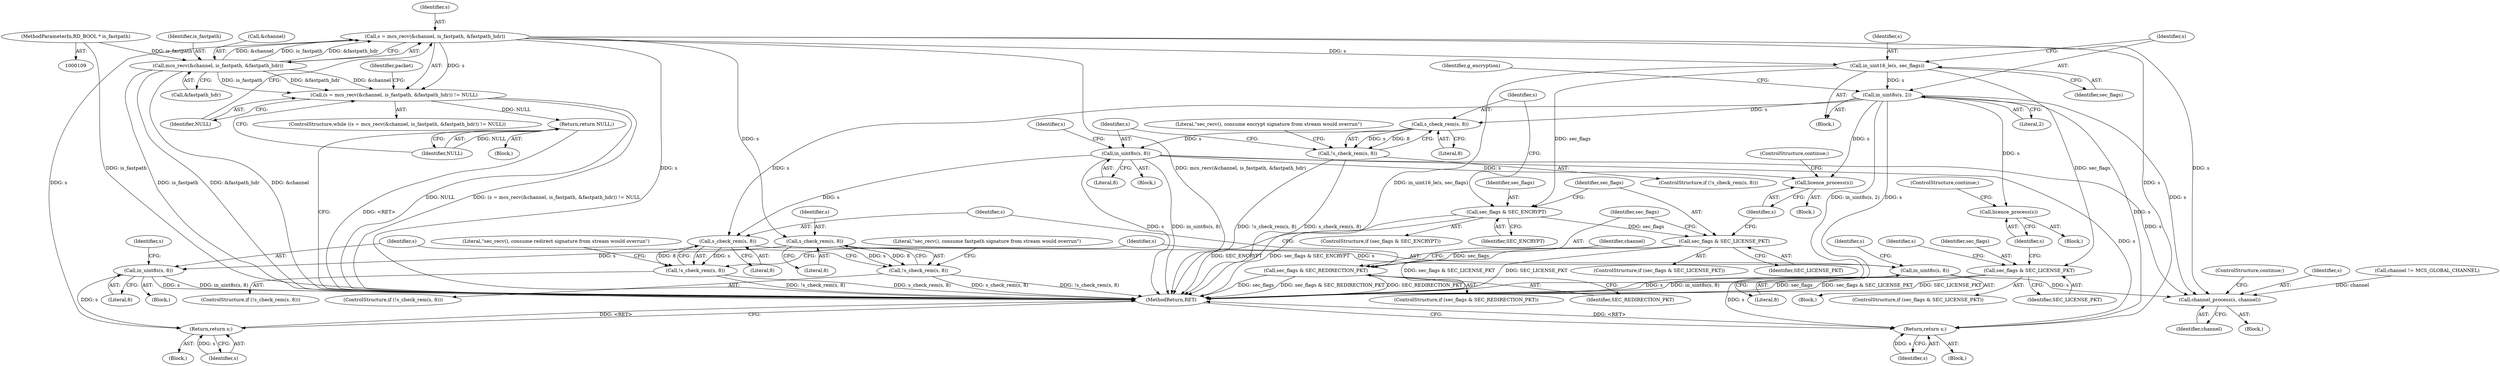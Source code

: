 digraph "0_rdesktop_4dca546d04321a610c1835010b5dad85163b65e1_16@API" {
"1000120" [label="(Call,s = mcs_recv(&channel, is_fastpath, &fastpath_hdr))"];
"1000122" [label="(Call,mcs_recv(&channel, is_fastpath, &fastpath_hdr))"];
"1000110" [label="(MethodParameterIn,RD_BOOL * is_fastpath)"];
"1000119" [label="(Call,(s = mcs_recv(&channel, is_fastpath, &fastpath_hdr)) != NULL)"];
"1000381" [label="(Return,return NULL;)"];
"1000154" [label="(Call,s_check_rem(s, 8))"];
"1000153" [label="(Call,!s_check_rem(s, 8))"];
"1000162" [label="(Call,in_uint8s(s, 8))"];
"1000176" [label="(Return,return s;)"];
"1000187" [label="(Call,in_uint16_le(s, sec_flags))"];
"1000190" [label="(Call,in_uint8s(s, 2))"];
"1000203" [label="(Call,s_check_rem(s, 8))"];
"1000202" [label="(Call,!s_check_rem(s, 8))"];
"1000211" [label="(Call,in_uint8s(s, 8))"];
"1000230" [label="(Call,licence_process(s))"];
"1000241" [label="(Call,s_check_rem(s, 8))"];
"1000240" [label="(Call,!s_check_rem(s, 8))"];
"1000249" [label="(Call,in_uint8s(s, 8))"];
"1000375" [label="(Call,channel_process(s, channel))"];
"1000379" [label="(Return,return s;)"];
"1000362" [label="(Call,licence_process(s))"];
"1000197" [label="(Call,sec_flags & SEC_ENCRYPT)"];
"1000226" [label="(Call,sec_flags & SEC_LICENSE_PKT)"];
"1000234" [label="(Call,sec_flags & SEC_REDIRECTION_PKT)"];
"1000358" [label="(Call,sec_flags & SEC_LICENSE_PKT)"];
"1000251" [label="(Literal,8)"];
"1000228" [label="(Identifier,SEC_LICENSE_PKT)"];
"1000364" [label="(ControlStructure,continue;)"];
"1000139" [label="(Block,)"];
"1000192" [label="(Literal,2)"];
"1000213" [label="(Literal,8)"];
"1000189" [label="(Identifier,sec_flags)"];
"1000249" [label="(Call,in_uint8s(s, 8))"];
"1000378" [label="(ControlStructure,continue;)"];
"1000202" [label="(Call,!s_check_rem(s, 8))"];
"1000121" [label="(Identifier,s)"];
"1000376" [label="(Identifier,s)"];
"1000151" [label="(Block,)"];
"1000122" [label="(Call,mcs_recv(&channel, is_fastpath, &fastpath_hdr))"];
"1000212" [label="(Identifier,s)"];
"1000201" [label="(ControlStructure,if (!s_check_rem(s, 8)))"];
"1000163" [label="(Identifier,s)"];
"1000164" [label="(Literal,8)"];
"1000186" [label="(Block,)"];
"1000250" [label="(Identifier,s)"];
"1000380" [label="(Identifier,s)"];
"1000162" [label="(Call,in_uint8s(s, 8))"];
"1000229" [label="(Block,)"];
"1000226" [label="(Call,sec_flags & SEC_LICENSE_PKT)"];
"1000208" [label="(Literal,\"sec_recv(), consume encrypt signature from stream would overrun\")"];
"1000198" [label="(Identifier,sec_flags)"];
"1000363" [label="(Identifier,s)"];
"1000125" [label="(Identifier,is_fastpath)"];
"1000129" [label="(Block,)"];
"1000203" [label="(Call,s_check_rem(s, 8))"];
"1000231" [label="(Identifier,s)"];
"1000371" [label="(Call,channel != MCS_GLOBAL_CHANNEL)"];
"1000243" [label="(Literal,8)"];
"1000153" [label="(Call,!s_check_rem(s, 8))"];
"1000358" [label="(Call,sec_flags & SEC_LICENSE_PKT)"];
"1000196" [label="(ControlStructure,if (sec_flags & SEC_ENCRYPT))"];
"1000131" [label="(Identifier,packet)"];
"1000379" [label="(Return,return s;)"];
"1000191" [label="(Identifier,s)"];
"1000111" [label="(Block,)"];
"1000375" [label="(Call,channel_process(s, channel))"];
"1000227" [label="(Identifier,sec_flags)"];
"1000383" [label="(MethodReturn,RET)"];
"1000194" [label="(Identifier,g_encryption)"];
"1000360" [label="(Identifier,SEC_LICENSE_PKT)"];
"1000110" [label="(MethodParameterIn,RD_BOOL * is_fastpath)"];
"1000177" [label="(Identifier,s)"];
"1000367" [label="(Identifier,s)"];
"1000236" [label="(Identifier,SEC_REDIRECTION_PKT)"];
"1000159" [label="(Literal,\"sec_recv(), consume fastpath signature from stream would overrun\")"];
"1000167" [label="(Identifier,s)"];
"1000190" [label="(Call,in_uint8s(s, 2))"];
"1000237" [label="(Block,)"];
"1000382" [label="(Identifier,NULL)"];
"1000187" [label="(Call,in_uint16_le(s, sec_flags))"];
"1000188" [label="(Identifier,s)"];
"1000230" [label="(Call,licence_process(s))"];
"1000152" [label="(ControlStructure,if (!s_check_rem(s, 8)))"];
"1000204" [label="(Identifier,s)"];
"1000118" [label="(ControlStructure,while ((s = mcs_recv(&channel, is_fastpath, &fastpath_hdr)) != NULL))"];
"1000156" [label="(Literal,8)"];
"1000242" [label="(Identifier,s)"];
"1000357" [label="(ControlStructure,if (sec_flags & SEC_LICENSE_PKT))"];
"1000235" [label="(Identifier,sec_flags)"];
"1000199" [label="(Identifier,SEC_ENCRYPT)"];
"1000359" [label="(Identifier,sec_flags)"];
"1000234" [label="(Call,sec_flags & SEC_REDIRECTION_PKT)"];
"1000120" [label="(Call,s = mcs_recv(&channel, is_fastpath, &fastpath_hdr))"];
"1000205" [label="(Literal,8)"];
"1000381" [label="(Return,return NULL;)"];
"1000232" [label="(ControlStructure,continue;)"];
"1000126" [label="(Call,&fastpath_hdr)"];
"1000246" [label="(Literal,\"sec_recv(), consume redirect signature from stream would overrun\")"];
"1000154" [label="(Call,s_check_rem(s, 8))"];
"1000233" [label="(ControlStructure,if (sec_flags & SEC_REDIRECTION_PKT))"];
"1000155" [label="(Identifier,s)"];
"1000128" [label="(Identifier,NULL)"];
"1000216" [label="(Identifier,s)"];
"1000240" [label="(Call,!s_check_rem(s, 8))"];
"1000119" [label="(Call,(s = mcs_recv(&channel, is_fastpath, &fastpath_hdr)) != NULL)"];
"1000176" [label="(Return,return s;)"];
"1000197" [label="(Call,sec_flags & SEC_ENCRYPT)"];
"1000372" [label="(Identifier,channel)"];
"1000254" [label="(Identifier,s)"];
"1000225" [label="(ControlStructure,if (sec_flags & SEC_LICENSE_PKT))"];
"1000241" [label="(Call,s_check_rem(s, 8))"];
"1000200" [label="(Block,)"];
"1000239" [label="(ControlStructure,if (!s_check_rem(s, 8)))"];
"1000377" [label="(Identifier,channel)"];
"1000123" [label="(Call,&channel)"];
"1000362" [label="(Call,licence_process(s))"];
"1000374" [label="(Block,)"];
"1000211" [label="(Call,in_uint8s(s, 8))"];
"1000361" [label="(Block,)"];
"1000120" -> "1000119"  [label="AST: "];
"1000120" -> "1000122"  [label="CFG: "];
"1000121" -> "1000120"  [label="AST: "];
"1000122" -> "1000120"  [label="AST: "];
"1000128" -> "1000120"  [label="CFG: "];
"1000120" -> "1000383"  [label="DDG: s"];
"1000120" -> "1000383"  [label="DDG: mcs_recv(&channel, is_fastpath, &fastpath_hdr)"];
"1000120" -> "1000119"  [label="DDG: s"];
"1000122" -> "1000120"  [label="DDG: &channel"];
"1000122" -> "1000120"  [label="DDG: is_fastpath"];
"1000122" -> "1000120"  [label="DDG: &fastpath_hdr"];
"1000120" -> "1000154"  [label="DDG: s"];
"1000120" -> "1000176"  [label="DDG: s"];
"1000120" -> "1000187"  [label="DDG: s"];
"1000120" -> "1000375"  [label="DDG: s"];
"1000120" -> "1000379"  [label="DDG: s"];
"1000122" -> "1000126"  [label="CFG: "];
"1000123" -> "1000122"  [label="AST: "];
"1000125" -> "1000122"  [label="AST: "];
"1000126" -> "1000122"  [label="AST: "];
"1000122" -> "1000383"  [label="DDG: is_fastpath"];
"1000122" -> "1000383"  [label="DDG: &fastpath_hdr"];
"1000122" -> "1000383"  [label="DDG: &channel"];
"1000122" -> "1000119"  [label="DDG: &channel"];
"1000122" -> "1000119"  [label="DDG: is_fastpath"];
"1000122" -> "1000119"  [label="DDG: &fastpath_hdr"];
"1000110" -> "1000122"  [label="DDG: is_fastpath"];
"1000110" -> "1000109"  [label="AST: "];
"1000110" -> "1000383"  [label="DDG: is_fastpath"];
"1000119" -> "1000118"  [label="AST: "];
"1000119" -> "1000128"  [label="CFG: "];
"1000128" -> "1000119"  [label="AST: "];
"1000131" -> "1000119"  [label="CFG: "];
"1000382" -> "1000119"  [label="CFG: "];
"1000119" -> "1000383"  [label="DDG: NULL"];
"1000119" -> "1000383"  [label="DDG: (s = mcs_recv(&channel, is_fastpath, &fastpath_hdr)) != NULL"];
"1000119" -> "1000381"  [label="DDG: NULL"];
"1000381" -> "1000111"  [label="AST: "];
"1000381" -> "1000382"  [label="CFG: "];
"1000382" -> "1000381"  [label="AST: "];
"1000383" -> "1000381"  [label="CFG: "];
"1000381" -> "1000383"  [label="DDG: <RET>"];
"1000382" -> "1000381"  [label="DDG: NULL"];
"1000154" -> "1000153"  [label="AST: "];
"1000154" -> "1000156"  [label="CFG: "];
"1000155" -> "1000154"  [label="AST: "];
"1000156" -> "1000154"  [label="AST: "];
"1000153" -> "1000154"  [label="CFG: "];
"1000154" -> "1000153"  [label="DDG: s"];
"1000154" -> "1000153"  [label="DDG: 8"];
"1000154" -> "1000162"  [label="DDG: s"];
"1000153" -> "1000152"  [label="AST: "];
"1000159" -> "1000153"  [label="CFG: "];
"1000163" -> "1000153"  [label="CFG: "];
"1000153" -> "1000383"  [label="DDG: !s_check_rem(s, 8)"];
"1000153" -> "1000383"  [label="DDG: s_check_rem(s, 8)"];
"1000162" -> "1000151"  [label="AST: "];
"1000162" -> "1000164"  [label="CFG: "];
"1000163" -> "1000162"  [label="AST: "];
"1000164" -> "1000162"  [label="AST: "];
"1000167" -> "1000162"  [label="CFG: "];
"1000162" -> "1000383"  [label="DDG: s"];
"1000162" -> "1000383"  [label="DDG: in_uint8s(s, 8)"];
"1000162" -> "1000176"  [label="DDG: s"];
"1000176" -> "1000139"  [label="AST: "];
"1000176" -> "1000177"  [label="CFG: "];
"1000177" -> "1000176"  [label="AST: "];
"1000383" -> "1000176"  [label="CFG: "];
"1000176" -> "1000383"  [label="DDG: <RET>"];
"1000177" -> "1000176"  [label="DDG: s"];
"1000187" -> "1000186"  [label="AST: "];
"1000187" -> "1000189"  [label="CFG: "];
"1000188" -> "1000187"  [label="AST: "];
"1000189" -> "1000187"  [label="AST: "];
"1000191" -> "1000187"  [label="CFG: "];
"1000187" -> "1000383"  [label="DDG: in_uint16_le(s, sec_flags)"];
"1000187" -> "1000190"  [label="DDG: s"];
"1000187" -> "1000197"  [label="DDG: sec_flags"];
"1000187" -> "1000358"  [label="DDG: sec_flags"];
"1000190" -> "1000186"  [label="AST: "];
"1000190" -> "1000192"  [label="CFG: "];
"1000191" -> "1000190"  [label="AST: "];
"1000192" -> "1000190"  [label="AST: "];
"1000194" -> "1000190"  [label="CFG: "];
"1000190" -> "1000383"  [label="DDG: in_uint8s(s, 2)"];
"1000190" -> "1000383"  [label="DDG: s"];
"1000190" -> "1000203"  [label="DDG: s"];
"1000190" -> "1000230"  [label="DDG: s"];
"1000190" -> "1000241"  [label="DDG: s"];
"1000190" -> "1000362"  [label="DDG: s"];
"1000190" -> "1000375"  [label="DDG: s"];
"1000190" -> "1000379"  [label="DDG: s"];
"1000203" -> "1000202"  [label="AST: "];
"1000203" -> "1000205"  [label="CFG: "];
"1000204" -> "1000203"  [label="AST: "];
"1000205" -> "1000203"  [label="AST: "];
"1000202" -> "1000203"  [label="CFG: "];
"1000203" -> "1000202"  [label="DDG: s"];
"1000203" -> "1000202"  [label="DDG: 8"];
"1000203" -> "1000211"  [label="DDG: s"];
"1000202" -> "1000201"  [label="AST: "];
"1000208" -> "1000202"  [label="CFG: "];
"1000212" -> "1000202"  [label="CFG: "];
"1000202" -> "1000383"  [label="DDG: s_check_rem(s, 8)"];
"1000202" -> "1000383"  [label="DDG: !s_check_rem(s, 8)"];
"1000211" -> "1000200"  [label="AST: "];
"1000211" -> "1000213"  [label="CFG: "];
"1000212" -> "1000211"  [label="AST: "];
"1000213" -> "1000211"  [label="AST: "];
"1000216" -> "1000211"  [label="CFG: "];
"1000211" -> "1000383"  [label="DDG: s"];
"1000211" -> "1000383"  [label="DDG: in_uint8s(s, 8)"];
"1000211" -> "1000230"  [label="DDG: s"];
"1000211" -> "1000241"  [label="DDG: s"];
"1000211" -> "1000375"  [label="DDG: s"];
"1000211" -> "1000379"  [label="DDG: s"];
"1000230" -> "1000229"  [label="AST: "];
"1000230" -> "1000231"  [label="CFG: "];
"1000231" -> "1000230"  [label="AST: "];
"1000232" -> "1000230"  [label="CFG: "];
"1000241" -> "1000240"  [label="AST: "];
"1000241" -> "1000243"  [label="CFG: "];
"1000242" -> "1000241"  [label="AST: "];
"1000243" -> "1000241"  [label="AST: "];
"1000240" -> "1000241"  [label="CFG: "];
"1000241" -> "1000240"  [label="DDG: s"];
"1000241" -> "1000240"  [label="DDG: 8"];
"1000241" -> "1000249"  [label="DDG: s"];
"1000240" -> "1000239"  [label="AST: "];
"1000246" -> "1000240"  [label="CFG: "];
"1000250" -> "1000240"  [label="CFG: "];
"1000240" -> "1000383"  [label="DDG: !s_check_rem(s, 8)"];
"1000240" -> "1000383"  [label="DDG: s_check_rem(s, 8)"];
"1000249" -> "1000237"  [label="AST: "];
"1000249" -> "1000251"  [label="CFG: "];
"1000250" -> "1000249"  [label="AST: "];
"1000251" -> "1000249"  [label="AST: "];
"1000254" -> "1000249"  [label="CFG: "];
"1000249" -> "1000383"  [label="DDG: s"];
"1000249" -> "1000383"  [label="DDG: in_uint8s(s, 8)"];
"1000249" -> "1000375"  [label="DDG: s"];
"1000249" -> "1000379"  [label="DDG: s"];
"1000375" -> "1000374"  [label="AST: "];
"1000375" -> "1000377"  [label="CFG: "];
"1000376" -> "1000375"  [label="AST: "];
"1000377" -> "1000375"  [label="AST: "];
"1000378" -> "1000375"  [label="CFG: "];
"1000371" -> "1000375"  [label="DDG: channel"];
"1000379" -> "1000129"  [label="AST: "];
"1000379" -> "1000380"  [label="CFG: "];
"1000380" -> "1000379"  [label="AST: "];
"1000383" -> "1000379"  [label="CFG: "];
"1000379" -> "1000383"  [label="DDG: <RET>"];
"1000380" -> "1000379"  [label="DDG: s"];
"1000362" -> "1000361"  [label="AST: "];
"1000362" -> "1000363"  [label="CFG: "];
"1000363" -> "1000362"  [label="AST: "];
"1000364" -> "1000362"  [label="CFG: "];
"1000197" -> "1000196"  [label="AST: "];
"1000197" -> "1000199"  [label="CFG: "];
"1000198" -> "1000197"  [label="AST: "];
"1000199" -> "1000197"  [label="AST: "];
"1000204" -> "1000197"  [label="CFG: "];
"1000227" -> "1000197"  [label="CFG: "];
"1000197" -> "1000383"  [label="DDG: sec_flags & SEC_ENCRYPT"];
"1000197" -> "1000383"  [label="DDG: SEC_ENCRYPT"];
"1000197" -> "1000226"  [label="DDG: sec_flags"];
"1000226" -> "1000225"  [label="AST: "];
"1000226" -> "1000228"  [label="CFG: "];
"1000227" -> "1000226"  [label="AST: "];
"1000228" -> "1000226"  [label="AST: "];
"1000231" -> "1000226"  [label="CFG: "];
"1000235" -> "1000226"  [label="CFG: "];
"1000226" -> "1000383"  [label="DDG: sec_flags & SEC_LICENSE_PKT"];
"1000226" -> "1000383"  [label="DDG: SEC_LICENSE_PKT"];
"1000226" -> "1000234"  [label="DDG: sec_flags"];
"1000234" -> "1000233"  [label="AST: "];
"1000234" -> "1000236"  [label="CFG: "];
"1000235" -> "1000234"  [label="AST: "];
"1000236" -> "1000234"  [label="AST: "];
"1000242" -> "1000234"  [label="CFG: "];
"1000372" -> "1000234"  [label="CFG: "];
"1000234" -> "1000383"  [label="DDG: SEC_REDIRECTION_PKT"];
"1000234" -> "1000383"  [label="DDG: sec_flags"];
"1000234" -> "1000383"  [label="DDG: sec_flags & SEC_REDIRECTION_PKT"];
"1000358" -> "1000357"  [label="AST: "];
"1000358" -> "1000360"  [label="CFG: "];
"1000359" -> "1000358"  [label="AST: "];
"1000360" -> "1000358"  [label="AST: "];
"1000363" -> "1000358"  [label="CFG: "];
"1000367" -> "1000358"  [label="CFG: "];
"1000358" -> "1000383"  [label="DDG: sec_flags & SEC_LICENSE_PKT"];
"1000358" -> "1000383"  [label="DDG: SEC_LICENSE_PKT"];
"1000358" -> "1000383"  [label="DDG: sec_flags"];
}
